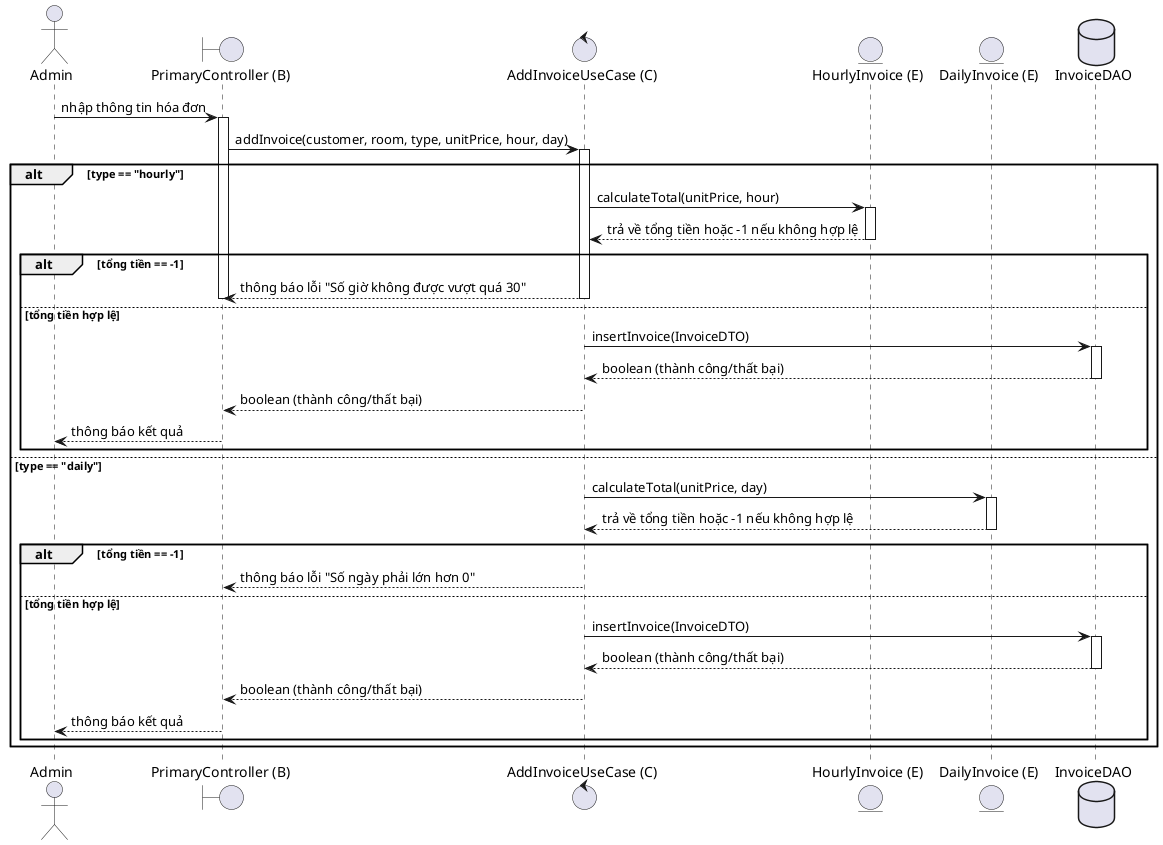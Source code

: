 @startuml AddInvoiceSequence
actor "Admin" as User
boundary "PrimaryController (B)" as Boundary
control "AddInvoiceUseCase (C)" as Control
entity "HourlyInvoice (E)" as HourlyEntity
entity "DailyInvoice (E)" as DailyEntity
database "InvoiceDAO" as DAO

User -> Boundary : nhập thông tin hóa đơn
activate Boundary
Boundary -> Control : addInvoice(customer, room, type, unitPrice, hour, day)
activate Control
alt type == "hourly"
    Control -> HourlyEntity : calculateTotal(unitPrice, hour)
    activate HourlyEntity
    HourlyEntity --> Control : trả về tổng tiền hoặc -1 nếu không hợp lệ
    deactivate HourlyEntity
    alt tổng tiền == -1
        Control --> Boundary : thông báo lỗi "Số giờ không được vượt quá 30"
        deactivate Control
        deactivate Boundary
    else tổng tiền hợp lệ
        Control -> DAO : insertInvoice(InvoiceDTO)
        activate DAO
        DAO --> Control : boolean (thành công/thất bại)
        deactivate DAO
        Control --> Boundary : boolean (thành công/thất bại)
        deactivate Control
        Boundary --> User : thông báo kết quả
        deactivate Boundary
    end
else type == "daily"
    Control -> DailyEntity : calculateTotal(unitPrice, day)
    activate DailyEntity
    DailyEntity --> Control : trả về tổng tiền hoặc -1 nếu không hợp lệ
    deactivate DailyEntity
    alt tổng tiền == -1
        Control --> Boundary : thông báo lỗi "Số ngày phải lớn hơn 0"
        deactivate Control
        deactivate Boundary
    else tổng tiền hợp lệ
        Control -> DAO : insertInvoice(InvoiceDTO)
        activate DAO
        DAO --> Control : boolean (thành công/thất bại)
        deactivate DAO
        Control --> Boundary : boolean (thành công/thất bại)
        deactivate Control
        Boundary --> User : thông báo kết quả
        deactivate Boundary
    end
end
@enduml
